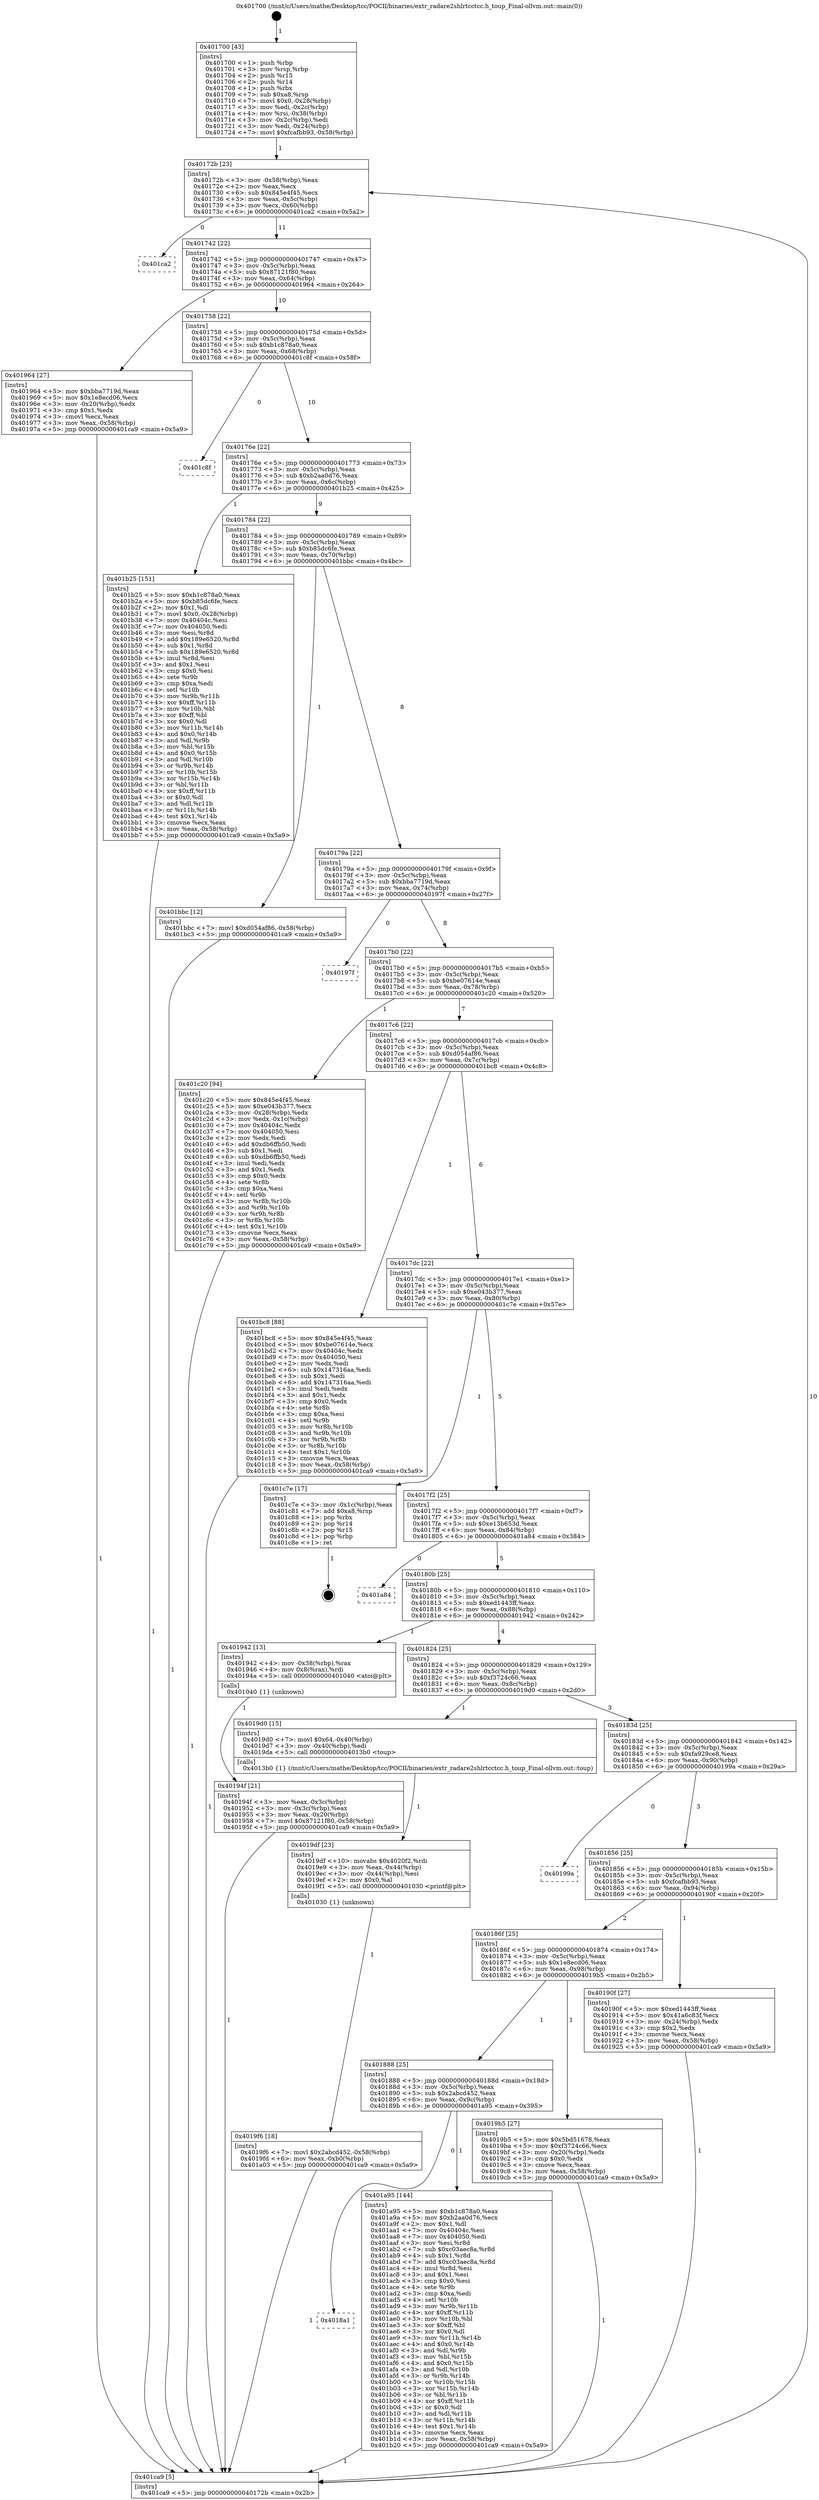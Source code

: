 digraph "0x401700" {
  label = "0x401700 (/mnt/c/Users/mathe/Desktop/tcc/POCII/binaries/extr_radare2shlrtcctcc.h_toup_Final-ollvm.out::main(0))"
  labelloc = "t"
  node[shape=record]

  Entry [label="",width=0.3,height=0.3,shape=circle,fillcolor=black,style=filled]
  "0x40172b" [label="{
     0x40172b [23]\l
     | [instrs]\l
     &nbsp;&nbsp;0x40172b \<+3\>: mov -0x58(%rbp),%eax\l
     &nbsp;&nbsp;0x40172e \<+2\>: mov %eax,%ecx\l
     &nbsp;&nbsp;0x401730 \<+6\>: sub $0x845e4f45,%ecx\l
     &nbsp;&nbsp;0x401736 \<+3\>: mov %eax,-0x5c(%rbp)\l
     &nbsp;&nbsp;0x401739 \<+3\>: mov %ecx,-0x60(%rbp)\l
     &nbsp;&nbsp;0x40173c \<+6\>: je 0000000000401ca2 \<main+0x5a2\>\l
  }"]
  "0x401ca2" [label="{
     0x401ca2\l
  }", style=dashed]
  "0x401742" [label="{
     0x401742 [22]\l
     | [instrs]\l
     &nbsp;&nbsp;0x401742 \<+5\>: jmp 0000000000401747 \<main+0x47\>\l
     &nbsp;&nbsp;0x401747 \<+3\>: mov -0x5c(%rbp),%eax\l
     &nbsp;&nbsp;0x40174a \<+5\>: sub $0x87121f80,%eax\l
     &nbsp;&nbsp;0x40174f \<+3\>: mov %eax,-0x64(%rbp)\l
     &nbsp;&nbsp;0x401752 \<+6\>: je 0000000000401964 \<main+0x264\>\l
  }"]
  Exit [label="",width=0.3,height=0.3,shape=circle,fillcolor=black,style=filled,peripheries=2]
  "0x401964" [label="{
     0x401964 [27]\l
     | [instrs]\l
     &nbsp;&nbsp;0x401964 \<+5\>: mov $0xbba7719d,%eax\l
     &nbsp;&nbsp;0x401969 \<+5\>: mov $0x1e8ecd06,%ecx\l
     &nbsp;&nbsp;0x40196e \<+3\>: mov -0x20(%rbp),%edx\l
     &nbsp;&nbsp;0x401971 \<+3\>: cmp $0x1,%edx\l
     &nbsp;&nbsp;0x401974 \<+3\>: cmovl %ecx,%eax\l
     &nbsp;&nbsp;0x401977 \<+3\>: mov %eax,-0x58(%rbp)\l
     &nbsp;&nbsp;0x40197a \<+5\>: jmp 0000000000401ca9 \<main+0x5a9\>\l
  }"]
  "0x401758" [label="{
     0x401758 [22]\l
     | [instrs]\l
     &nbsp;&nbsp;0x401758 \<+5\>: jmp 000000000040175d \<main+0x5d\>\l
     &nbsp;&nbsp;0x40175d \<+3\>: mov -0x5c(%rbp),%eax\l
     &nbsp;&nbsp;0x401760 \<+5\>: sub $0xb1c878a0,%eax\l
     &nbsp;&nbsp;0x401765 \<+3\>: mov %eax,-0x68(%rbp)\l
     &nbsp;&nbsp;0x401768 \<+6\>: je 0000000000401c8f \<main+0x58f\>\l
  }"]
  "0x4018a1" [label="{
     0x4018a1\l
  }", style=dashed]
  "0x401c8f" [label="{
     0x401c8f\l
  }", style=dashed]
  "0x40176e" [label="{
     0x40176e [22]\l
     | [instrs]\l
     &nbsp;&nbsp;0x40176e \<+5\>: jmp 0000000000401773 \<main+0x73\>\l
     &nbsp;&nbsp;0x401773 \<+3\>: mov -0x5c(%rbp),%eax\l
     &nbsp;&nbsp;0x401776 \<+5\>: sub $0xb2aa0d76,%eax\l
     &nbsp;&nbsp;0x40177b \<+3\>: mov %eax,-0x6c(%rbp)\l
     &nbsp;&nbsp;0x40177e \<+6\>: je 0000000000401b25 \<main+0x425\>\l
  }"]
  "0x401a95" [label="{
     0x401a95 [144]\l
     | [instrs]\l
     &nbsp;&nbsp;0x401a95 \<+5\>: mov $0xb1c878a0,%eax\l
     &nbsp;&nbsp;0x401a9a \<+5\>: mov $0xb2aa0d76,%ecx\l
     &nbsp;&nbsp;0x401a9f \<+2\>: mov $0x1,%dl\l
     &nbsp;&nbsp;0x401aa1 \<+7\>: mov 0x40404c,%esi\l
     &nbsp;&nbsp;0x401aa8 \<+7\>: mov 0x404050,%edi\l
     &nbsp;&nbsp;0x401aaf \<+3\>: mov %esi,%r8d\l
     &nbsp;&nbsp;0x401ab2 \<+7\>: sub $0xc03aec8a,%r8d\l
     &nbsp;&nbsp;0x401ab9 \<+4\>: sub $0x1,%r8d\l
     &nbsp;&nbsp;0x401abd \<+7\>: add $0xc03aec8a,%r8d\l
     &nbsp;&nbsp;0x401ac4 \<+4\>: imul %r8d,%esi\l
     &nbsp;&nbsp;0x401ac8 \<+3\>: and $0x1,%esi\l
     &nbsp;&nbsp;0x401acb \<+3\>: cmp $0x0,%esi\l
     &nbsp;&nbsp;0x401ace \<+4\>: sete %r9b\l
     &nbsp;&nbsp;0x401ad2 \<+3\>: cmp $0xa,%edi\l
     &nbsp;&nbsp;0x401ad5 \<+4\>: setl %r10b\l
     &nbsp;&nbsp;0x401ad9 \<+3\>: mov %r9b,%r11b\l
     &nbsp;&nbsp;0x401adc \<+4\>: xor $0xff,%r11b\l
     &nbsp;&nbsp;0x401ae0 \<+3\>: mov %r10b,%bl\l
     &nbsp;&nbsp;0x401ae3 \<+3\>: xor $0xff,%bl\l
     &nbsp;&nbsp;0x401ae6 \<+3\>: xor $0x0,%dl\l
     &nbsp;&nbsp;0x401ae9 \<+3\>: mov %r11b,%r14b\l
     &nbsp;&nbsp;0x401aec \<+4\>: and $0x0,%r14b\l
     &nbsp;&nbsp;0x401af0 \<+3\>: and %dl,%r9b\l
     &nbsp;&nbsp;0x401af3 \<+3\>: mov %bl,%r15b\l
     &nbsp;&nbsp;0x401af6 \<+4\>: and $0x0,%r15b\l
     &nbsp;&nbsp;0x401afa \<+3\>: and %dl,%r10b\l
     &nbsp;&nbsp;0x401afd \<+3\>: or %r9b,%r14b\l
     &nbsp;&nbsp;0x401b00 \<+3\>: or %r10b,%r15b\l
     &nbsp;&nbsp;0x401b03 \<+3\>: xor %r15b,%r14b\l
     &nbsp;&nbsp;0x401b06 \<+3\>: or %bl,%r11b\l
     &nbsp;&nbsp;0x401b09 \<+4\>: xor $0xff,%r11b\l
     &nbsp;&nbsp;0x401b0d \<+3\>: or $0x0,%dl\l
     &nbsp;&nbsp;0x401b10 \<+3\>: and %dl,%r11b\l
     &nbsp;&nbsp;0x401b13 \<+3\>: or %r11b,%r14b\l
     &nbsp;&nbsp;0x401b16 \<+4\>: test $0x1,%r14b\l
     &nbsp;&nbsp;0x401b1a \<+3\>: cmovne %ecx,%eax\l
     &nbsp;&nbsp;0x401b1d \<+3\>: mov %eax,-0x58(%rbp)\l
     &nbsp;&nbsp;0x401b20 \<+5\>: jmp 0000000000401ca9 \<main+0x5a9\>\l
  }"]
  "0x401b25" [label="{
     0x401b25 [151]\l
     | [instrs]\l
     &nbsp;&nbsp;0x401b25 \<+5\>: mov $0xb1c878a0,%eax\l
     &nbsp;&nbsp;0x401b2a \<+5\>: mov $0xb85dc6fe,%ecx\l
     &nbsp;&nbsp;0x401b2f \<+2\>: mov $0x1,%dl\l
     &nbsp;&nbsp;0x401b31 \<+7\>: movl $0x0,-0x28(%rbp)\l
     &nbsp;&nbsp;0x401b38 \<+7\>: mov 0x40404c,%esi\l
     &nbsp;&nbsp;0x401b3f \<+7\>: mov 0x404050,%edi\l
     &nbsp;&nbsp;0x401b46 \<+3\>: mov %esi,%r8d\l
     &nbsp;&nbsp;0x401b49 \<+7\>: add $0x189e6520,%r8d\l
     &nbsp;&nbsp;0x401b50 \<+4\>: sub $0x1,%r8d\l
     &nbsp;&nbsp;0x401b54 \<+7\>: sub $0x189e6520,%r8d\l
     &nbsp;&nbsp;0x401b5b \<+4\>: imul %r8d,%esi\l
     &nbsp;&nbsp;0x401b5f \<+3\>: and $0x1,%esi\l
     &nbsp;&nbsp;0x401b62 \<+3\>: cmp $0x0,%esi\l
     &nbsp;&nbsp;0x401b65 \<+4\>: sete %r9b\l
     &nbsp;&nbsp;0x401b69 \<+3\>: cmp $0xa,%edi\l
     &nbsp;&nbsp;0x401b6c \<+4\>: setl %r10b\l
     &nbsp;&nbsp;0x401b70 \<+3\>: mov %r9b,%r11b\l
     &nbsp;&nbsp;0x401b73 \<+4\>: xor $0xff,%r11b\l
     &nbsp;&nbsp;0x401b77 \<+3\>: mov %r10b,%bl\l
     &nbsp;&nbsp;0x401b7a \<+3\>: xor $0xff,%bl\l
     &nbsp;&nbsp;0x401b7d \<+3\>: xor $0x0,%dl\l
     &nbsp;&nbsp;0x401b80 \<+3\>: mov %r11b,%r14b\l
     &nbsp;&nbsp;0x401b83 \<+4\>: and $0x0,%r14b\l
     &nbsp;&nbsp;0x401b87 \<+3\>: and %dl,%r9b\l
     &nbsp;&nbsp;0x401b8a \<+3\>: mov %bl,%r15b\l
     &nbsp;&nbsp;0x401b8d \<+4\>: and $0x0,%r15b\l
     &nbsp;&nbsp;0x401b91 \<+3\>: and %dl,%r10b\l
     &nbsp;&nbsp;0x401b94 \<+3\>: or %r9b,%r14b\l
     &nbsp;&nbsp;0x401b97 \<+3\>: or %r10b,%r15b\l
     &nbsp;&nbsp;0x401b9a \<+3\>: xor %r15b,%r14b\l
     &nbsp;&nbsp;0x401b9d \<+3\>: or %bl,%r11b\l
     &nbsp;&nbsp;0x401ba0 \<+4\>: xor $0xff,%r11b\l
     &nbsp;&nbsp;0x401ba4 \<+3\>: or $0x0,%dl\l
     &nbsp;&nbsp;0x401ba7 \<+3\>: and %dl,%r11b\l
     &nbsp;&nbsp;0x401baa \<+3\>: or %r11b,%r14b\l
     &nbsp;&nbsp;0x401bad \<+4\>: test $0x1,%r14b\l
     &nbsp;&nbsp;0x401bb1 \<+3\>: cmovne %ecx,%eax\l
     &nbsp;&nbsp;0x401bb4 \<+3\>: mov %eax,-0x58(%rbp)\l
     &nbsp;&nbsp;0x401bb7 \<+5\>: jmp 0000000000401ca9 \<main+0x5a9\>\l
  }"]
  "0x401784" [label="{
     0x401784 [22]\l
     | [instrs]\l
     &nbsp;&nbsp;0x401784 \<+5\>: jmp 0000000000401789 \<main+0x89\>\l
     &nbsp;&nbsp;0x401789 \<+3\>: mov -0x5c(%rbp),%eax\l
     &nbsp;&nbsp;0x40178c \<+5\>: sub $0xb85dc6fe,%eax\l
     &nbsp;&nbsp;0x401791 \<+3\>: mov %eax,-0x70(%rbp)\l
     &nbsp;&nbsp;0x401794 \<+6\>: je 0000000000401bbc \<main+0x4bc\>\l
  }"]
  "0x4019f6" [label="{
     0x4019f6 [18]\l
     | [instrs]\l
     &nbsp;&nbsp;0x4019f6 \<+7\>: movl $0x2abcd452,-0x58(%rbp)\l
     &nbsp;&nbsp;0x4019fd \<+6\>: mov %eax,-0xb0(%rbp)\l
     &nbsp;&nbsp;0x401a03 \<+5\>: jmp 0000000000401ca9 \<main+0x5a9\>\l
  }"]
  "0x401bbc" [label="{
     0x401bbc [12]\l
     | [instrs]\l
     &nbsp;&nbsp;0x401bbc \<+7\>: movl $0xd054af86,-0x58(%rbp)\l
     &nbsp;&nbsp;0x401bc3 \<+5\>: jmp 0000000000401ca9 \<main+0x5a9\>\l
  }"]
  "0x40179a" [label="{
     0x40179a [22]\l
     | [instrs]\l
     &nbsp;&nbsp;0x40179a \<+5\>: jmp 000000000040179f \<main+0x9f\>\l
     &nbsp;&nbsp;0x40179f \<+3\>: mov -0x5c(%rbp),%eax\l
     &nbsp;&nbsp;0x4017a2 \<+5\>: sub $0xbba7719d,%eax\l
     &nbsp;&nbsp;0x4017a7 \<+3\>: mov %eax,-0x74(%rbp)\l
     &nbsp;&nbsp;0x4017aa \<+6\>: je 000000000040197f \<main+0x27f\>\l
  }"]
  "0x4019df" [label="{
     0x4019df [23]\l
     | [instrs]\l
     &nbsp;&nbsp;0x4019df \<+10\>: movabs $0x4020f2,%rdi\l
     &nbsp;&nbsp;0x4019e9 \<+3\>: mov %eax,-0x44(%rbp)\l
     &nbsp;&nbsp;0x4019ec \<+3\>: mov -0x44(%rbp),%esi\l
     &nbsp;&nbsp;0x4019ef \<+2\>: mov $0x0,%al\l
     &nbsp;&nbsp;0x4019f1 \<+5\>: call 0000000000401030 \<printf@plt\>\l
     | [calls]\l
     &nbsp;&nbsp;0x401030 \{1\} (unknown)\l
  }"]
  "0x40197f" [label="{
     0x40197f\l
  }", style=dashed]
  "0x4017b0" [label="{
     0x4017b0 [22]\l
     | [instrs]\l
     &nbsp;&nbsp;0x4017b0 \<+5\>: jmp 00000000004017b5 \<main+0xb5\>\l
     &nbsp;&nbsp;0x4017b5 \<+3\>: mov -0x5c(%rbp),%eax\l
     &nbsp;&nbsp;0x4017b8 \<+5\>: sub $0xbe07614e,%eax\l
     &nbsp;&nbsp;0x4017bd \<+3\>: mov %eax,-0x78(%rbp)\l
     &nbsp;&nbsp;0x4017c0 \<+6\>: je 0000000000401c20 \<main+0x520\>\l
  }"]
  "0x401888" [label="{
     0x401888 [25]\l
     | [instrs]\l
     &nbsp;&nbsp;0x401888 \<+5\>: jmp 000000000040188d \<main+0x18d\>\l
     &nbsp;&nbsp;0x40188d \<+3\>: mov -0x5c(%rbp),%eax\l
     &nbsp;&nbsp;0x401890 \<+5\>: sub $0x2abcd452,%eax\l
     &nbsp;&nbsp;0x401895 \<+6\>: mov %eax,-0x9c(%rbp)\l
     &nbsp;&nbsp;0x40189b \<+6\>: je 0000000000401a95 \<main+0x395\>\l
  }"]
  "0x401c20" [label="{
     0x401c20 [94]\l
     | [instrs]\l
     &nbsp;&nbsp;0x401c20 \<+5\>: mov $0x845e4f45,%eax\l
     &nbsp;&nbsp;0x401c25 \<+5\>: mov $0xe043b377,%ecx\l
     &nbsp;&nbsp;0x401c2a \<+3\>: mov -0x28(%rbp),%edx\l
     &nbsp;&nbsp;0x401c2d \<+3\>: mov %edx,-0x1c(%rbp)\l
     &nbsp;&nbsp;0x401c30 \<+7\>: mov 0x40404c,%edx\l
     &nbsp;&nbsp;0x401c37 \<+7\>: mov 0x404050,%esi\l
     &nbsp;&nbsp;0x401c3e \<+2\>: mov %edx,%edi\l
     &nbsp;&nbsp;0x401c40 \<+6\>: add $0xdb6ffb50,%edi\l
     &nbsp;&nbsp;0x401c46 \<+3\>: sub $0x1,%edi\l
     &nbsp;&nbsp;0x401c49 \<+6\>: sub $0xdb6ffb50,%edi\l
     &nbsp;&nbsp;0x401c4f \<+3\>: imul %edi,%edx\l
     &nbsp;&nbsp;0x401c52 \<+3\>: and $0x1,%edx\l
     &nbsp;&nbsp;0x401c55 \<+3\>: cmp $0x0,%edx\l
     &nbsp;&nbsp;0x401c58 \<+4\>: sete %r8b\l
     &nbsp;&nbsp;0x401c5c \<+3\>: cmp $0xa,%esi\l
     &nbsp;&nbsp;0x401c5f \<+4\>: setl %r9b\l
     &nbsp;&nbsp;0x401c63 \<+3\>: mov %r8b,%r10b\l
     &nbsp;&nbsp;0x401c66 \<+3\>: and %r9b,%r10b\l
     &nbsp;&nbsp;0x401c69 \<+3\>: xor %r9b,%r8b\l
     &nbsp;&nbsp;0x401c6c \<+3\>: or %r8b,%r10b\l
     &nbsp;&nbsp;0x401c6f \<+4\>: test $0x1,%r10b\l
     &nbsp;&nbsp;0x401c73 \<+3\>: cmovne %ecx,%eax\l
     &nbsp;&nbsp;0x401c76 \<+3\>: mov %eax,-0x58(%rbp)\l
     &nbsp;&nbsp;0x401c79 \<+5\>: jmp 0000000000401ca9 \<main+0x5a9\>\l
  }"]
  "0x4017c6" [label="{
     0x4017c6 [22]\l
     | [instrs]\l
     &nbsp;&nbsp;0x4017c6 \<+5\>: jmp 00000000004017cb \<main+0xcb\>\l
     &nbsp;&nbsp;0x4017cb \<+3\>: mov -0x5c(%rbp),%eax\l
     &nbsp;&nbsp;0x4017ce \<+5\>: sub $0xd054af86,%eax\l
     &nbsp;&nbsp;0x4017d3 \<+3\>: mov %eax,-0x7c(%rbp)\l
     &nbsp;&nbsp;0x4017d6 \<+6\>: je 0000000000401bc8 \<main+0x4c8\>\l
  }"]
  "0x4019b5" [label="{
     0x4019b5 [27]\l
     | [instrs]\l
     &nbsp;&nbsp;0x4019b5 \<+5\>: mov $0x5bd51678,%eax\l
     &nbsp;&nbsp;0x4019ba \<+5\>: mov $0xf3724c66,%ecx\l
     &nbsp;&nbsp;0x4019bf \<+3\>: mov -0x20(%rbp),%edx\l
     &nbsp;&nbsp;0x4019c2 \<+3\>: cmp $0x0,%edx\l
     &nbsp;&nbsp;0x4019c5 \<+3\>: cmove %ecx,%eax\l
     &nbsp;&nbsp;0x4019c8 \<+3\>: mov %eax,-0x58(%rbp)\l
     &nbsp;&nbsp;0x4019cb \<+5\>: jmp 0000000000401ca9 \<main+0x5a9\>\l
  }"]
  "0x401bc8" [label="{
     0x401bc8 [88]\l
     | [instrs]\l
     &nbsp;&nbsp;0x401bc8 \<+5\>: mov $0x845e4f45,%eax\l
     &nbsp;&nbsp;0x401bcd \<+5\>: mov $0xbe07614e,%ecx\l
     &nbsp;&nbsp;0x401bd2 \<+7\>: mov 0x40404c,%edx\l
     &nbsp;&nbsp;0x401bd9 \<+7\>: mov 0x404050,%esi\l
     &nbsp;&nbsp;0x401be0 \<+2\>: mov %edx,%edi\l
     &nbsp;&nbsp;0x401be2 \<+6\>: sub $0x147316aa,%edi\l
     &nbsp;&nbsp;0x401be8 \<+3\>: sub $0x1,%edi\l
     &nbsp;&nbsp;0x401beb \<+6\>: add $0x147316aa,%edi\l
     &nbsp;&nbsp;0x401bf1 \<+3\>: imul %edi,%edx\l
     &nbsp;&nbsp;0x401bf4 \<+3\>: and $0x1,%edx\l
     &nbsp;&nbsp;0x401bf7 \<+3\>: cmp $0x0,%edx\l
     &nbsp;&nbsp;0x401bfa \<+4\>: sete %r8b\l
     &nbsp;&nbsp;0x401bfe \<+3\>: cmp $0xa,%esi\l
     &nbsp;&nbsp;0x401c01 \<+4\>: setl %r9b\l
     &nbsp;&nbsp;0x401c05 \<+3\>: mov %r8b,%r10b\l
     &nbsp;&nbsp;0x401c08 \<+3\>: and %r9b,%r10b\l
     &nbsp;&nbsp;0x401c0b \<+3\>: xor %r9b,%r8b\l
     &nbsp;&nbsp;0x401c0e \<+3\>: or %r8b,%r10b\l
     &nbsp;&nbsp;0x401c11 \<+4\>: test $0x1,%r10b\l
     &nbsp;&nbsp;0x401c15 \<+3\>: cmovne %ecx,%eax\l
     &nbsp;&nbsp;0x401c18 \<+3\>: mov %eax,-0x58(%rbp)\l
     &nbsp;&nbsp;0x401c1b \<+5\>: jmp 0000000000401ca9 \<main+0x5a9\>\l
  }"]
  "0x4017dc" [label="{
     0x4017dc [22]\l
     | [instrs]\l
     &nbsp;&nbsp;0x4017dc \<+5\>: jmp 00000000004017e1 \<main+0xe1\>\l
     &nbsp;&nbsp;0x4017e1 \<+3\>: mov -0x5c(%rbp),%eax\l
     &nbsp;&nbsp;0x4017e4 \<+5\>: sub $0xe043b377,%eax\l
     &nbsp;&nbsp;0x4017e9 \<+3\>: mov %eax,-0x80(%rbp)\l
     &nbsp;&nbsp;0x4017ec \<+6\>: je 0000000000401c7e \<main+0x57e\>\l
  }"]
  "0x40194f" [label="{
     0x40194f [21]\l
     | [instrs]\l
     &nbsp;&nbsp;0x40194f \<+3\>: mov %eax,-0x3c(%rbp)\l
     &nbsp;&nbsp;0x401952 \<+3\>: mov -0x3c(%rbp),%eax\l
     &nbsp;&nbsp;0x401955 \<+3\>: mov %eax,-0x20(%rbp)\l
     &nbsp;&nbsp;0x401958 \<+7\>: movl $0x87121f80,-0x58(%rbp)\l
     &nbsp;&nbsp;0x40195f \<+5\>: jmp 0000000000401ca9 \<main+0x5a9\>\l
  }"]
  "0x401c7e" [label="{
     0x401c7e [17]\l
     | [instrs]\l
     &nbsp;&nbsp;0x401c7e \<+3\>: mov -0x1c(%rbp),%eax\l
     &nbsp;&nbsp;0x401c81 \<+7\>: add $0xa8,%rsp\l
     &nbsp;&nbsp;0x401c88 \<+1\>: pop %rbx\l
     &nbsp;&nbsp;0x401c89 \<+2\>: pop %r14\l
     &nbsp;&nbsp;0x401c8b \<+2\>: pop %r15\l
     &nbsp;&nbsp;0x401c8d \<+1\>: pop %rbp\l
     &nbsp;&nbsp;0x401c8e \<+1\>: ret\l
  }"]
  "0x4017f2" [label="{
     0x4017f2 [25]\l
     | [instrs]\l
     &nbsp;&nbsp;0x4017f2 \<+5\>: jmp 00000000004017f7 \<main+0xf7\>\l
     &nbsp;&nbsp;0x4017f7 \<+3\>: mov -0x5c(%rbp),%eax\l
     &nbsp;&nbsp;0x4017fa \<+5\>: sub $0xe13b653d,%eax\l
     &nbsp;&nbsp;0x4017ff \<+6\>: mov %eax,-0x84(%rbp)\l
     &nbsp;&nbsp;0x401805 \<+6\>: je 0000000000401a84 \<main+0x384\>\l
  }"]
  "0x401700" [label="{
     0x401700 [43]\l
     | [instrs]\l
     &nbsp;&nbsp;0x401700 \<+1\>: push %rbp\l
     &nbsp;&nbsp;0x401701 \<+3\>: mov %rsp,%rbp\l
     &nbsp;&nbsp;0x401704 \<+2\>: push %r15\l
     &nbsp;&nbsp;0x401706 \<+2\>: push %r14\l
     &nbsp;&nbsp;0x401708 \<+1\>: push %rbx\l
     &nbsp;&nbsp;0x401709 \<+7\>: sub $0xa8,%rsp\l
     &nbsp;&nbsp;0x401710 \<+7\>: movl $0x0,-0x28(%rbp)\l
     &nbsp;&nbsp;0x401717 \<+3\>: mov %edi,-0x2c(%rbp)\l
     &nbsp;&nbsp;0x40171a \<+4\>: mov %rsi,-0x38(%rbp)\l
     &nbsp;&nbsp;0x40171e \<+3\>: mov -0x2c(%rbp),%edi\l
     &nbsp;&nbsp;0x401721 \<+3\>: mov %edi,-0x24(%rbp)\l
     &nbsp;&nbsp;0x401724 \<+7\>: movl $0xfcafbb93,-0x58(%rbp)\l
  }"]
  "0x401a84" [label="{
     0x401a84\l
  }", style=dashed]
  "0x40180b" [label="{
     0x40180b [25]\l
     | [instrs]\l
     &nbsp;&nbsp;0x40180b \<+5\>: jmp 0000000000401810 \<main+0x110\>\l
     &nbsp;&nbsp;0x401810 \<+3\>: mov -0x5c(%rbp),%eax\l
     &nbsp;&nbsp;0x401813 \<+5\>: sub $0xed1443ff,%eax\l
     &nbsp;&nbsp;0x401818 \<+6\>: mov %eax,-0x88(%rbp)\l
     &nbsp;&nbsp;0x40181e \<+6\>: je 0000000000401942 \<main+0x242\>\l
  }"]
  "0x401ca9" [label="{
     0x401ca9 [5]\l
     | [instrs]\l
     &nbsp;&nbsp;0x401ca9 \<+5\>: jmp 000000000040172b \<main+0x2b\>\l
  }"]
  "0x401942" [label="{
     0x401942 [13]\l
     | [instrs]\l
     &nbsp;&nbsp;0x401942 \<+4\>: mov -0x38(%rbp),%rax\l
     &nbsp;&nbsp;0x401946 \<+4\>: mov 0x8(%rax),%rdi\l
     &nbsp;&nbsp;0x40194a \<+5\>: call 0000000000401040 \<atoi@plt\>\l
     | [calls]\l
     &nbsp;&nbsp;0x401040 \{1\} (unknown)\l
  }"]
  "0x401824" [label="{
     0x401824 [25]\l
     | [instrs]\l
     &nbsp;&nbsp;0x401824 \<+5\>: jmp 0000000000401829 \<main+0x129\>\l
     &nbsp;&nbsp;0x401829 \<+3\>: mov -0x5c(%rbp),%eax\l
     &nbsp;&nbsp;0x40182c \<+5\>: sub $0xf3724c66,%eax\l
     &nbsp;&nbsp;0x401831 \<+6\>: mov %eax,-0x8c(%rbp)\l
     &nbsp;&nbsp;0x401837 \<+6\>: je 00000000004019d0 \<main+0x2d0\>\l
  }"]
  "0x40186f" [label="{
     0x40186f [25]\l
     | [instrs]\l
     &nbsp;&nbsp;0x40186f \<+5\>: jmp 0000000000401874 \<main+0x174\>\l
     &nbsp;&nbsp;0x401874 \<+3\>: mov -0x5c(%rbp),%eax\l
     &nbsp;&nbsp;0x401877 \<+5\>: sub $0x1e8ecd06,%eax\l
     &nbsp;&nbsp;0x40187c \<+6\>: mov %eax,-0x98(%rbp)\l
     &nbsp;&nbsp;0x401882 \<+6\>: je 00000000004019b5 \<main+0x2b5\>\l
  }"]
  "0x4019d0" [label="{
     0x4019d0 [15]\l
     | [instrs]\l
     &nbsp;&nbsp;0x4019d0 \<+7\>: movl $0x64,-0x40(%rbp)\l
     &nbsp;&nbsp;0x4019d7 \<+3\>: mov -0x40(%rbp),%edi\l
     &nbsp;&nbsp;0x4019da \<+5\>: call 00000000004013b0 \<toup\>\l
     | [calls]\l
     &nbsp;&nbsp;0x4013b0 \{1\} (/mnt/c/Users/mathe/Desktop/tcc/POCII/binaries/extr_radare2shlrtcctcc.h_toup_Final-ollvm.out::toup)\l
  }"]
  "0x40183d" [label="{
     0x40183d [25]\l
     | [instrs]\l
     &nbsp;&nbsp;0x40183d \<+5\>: jmp 0000000000401842 \<main+0x142\>\l
     &nbsp;&nbsp;0x401842 \<+3\>: mov -0x5c(%rbp),%eax\l
     &nbsp;&nbsp;0x401845 \<+5\>: sub $0xfa929ce8,%eax\l
     &nbsp;&nbsp;0x40184a \<+6\>: mov %eax,-0x90(%rbp)\l
     &nbsp;&nbsp;0x401850 \<+6\>: je 000000000040199a \<main+0x29a\>\l
  }"]
  "0x40190f" [label="{
     0x40190f [27]\l
     | [instrs]\l
     &nbsp;&nbsp;0x40190f \<+5\>: mov $0xed1443ff,%eax\l
     &nbsp;&nbsp;0x401914 \<+5\>: mov $0x41a6c83f,%ecx\l
     &nbsp;&nbsp;0x401919 \<+3\>: mov -0x24(%rbp),%edx\l
     &nbsp;&nbsp;0x40191c \<+3\>: cmp $0x2,%edx\l
     &nbsp;&nbsp;0x40191f \<+3\>: cmovne %ecx,%eax\l
     &nbsp;&nbsp;0x401922 \<+3\>: mov %eax,-0x58(%rbp)\l
     &nbsp;&nbsp;0x401925 \<+5\>: jmp 0000000000401ca9 \<main+0x5a9\>\l
  }"]
  "0x40199a" [label="{
     0x40199a\l
  }", style=dashed]
  "0x401856" [label="{
     0x401856 [25]\l
     | [instrs]\l
     &nbsp;&nbsp;0x401856 \<+5\>: jmp 000000000040185b \<main+0x15b\>\l
     &nbsp;&nbsp;0x40185b \<+3\>: mov -0x5c(%rbp),%eax\l
     &nbsp;&nbsp;0x40185e \<+5\>: sub $0xfcafbb93,%eax\l
     &nbsp;&nbsp;0x401863 \<+6\>: mov %eax,-0x94(%rbp)\l
     &nbsp;&nbsp;0x401869 \<+6\>: je 000000000040190f \<main+0x20f\>\l
  }"]
  Entry -> "0x401700" [label=" 1"]
  "0x40172b" -> "0x401ca2" [label=" 0"]
  "0x40172b" -> "0x401742" [label=" 11"]
  "0x401c7e" -> Exit [label=" 1"]
  "0x401742" -> "0x401964" [label=" 1"]
  "0x401742" -> "0x401758" [label=" 10"]
  "0x401c20" -> "0x401ca9" [label=" 1"]
  "0x401758" -> "0x401c8f" [label=" 0"]
  "0x401758" -> "0x40176e" [label=" 10"]
  "0x401bc8" -> "0x401ca9" [label=" 1"]
  "0x40176e" -> "0x401b25" [label=" 1"]
  "0x40176e" -> "0x401784" [label=" 9"]
  "0x401bbc" -> "0x401ca9" [label=" 1"]
  "0x401784" -> "0x401bbc" [label=" 1"]
  "0x401784" -> "0x40179a" [label=" 8"]
  "0x401a95" -> "0x401ca9" [label=" 1"]
  "0x40179a" -> "0x40197f" [label=" 0"]
  "0x40179a" -> "0x4017b0" [label=" 8"]
  "0x401888" -> "0x4018a1" [label=" 0"]
  "0x4017b0" -> "0x401c20" [label=" 1"]
  "0x4017b0" -> "0x4017c6" [label=" 7"]
  "0x401888" -> "0x401a95" [label=" 1"]
  "0x4017c6" -> "0x401bc8" [label=" 1"]
  "0x4017c6" -> "0x4017dc" [label=" 6"]
  "0x401b25" -> "0x401ca9" [label=" 1"]
  "0x4017dc" -> "0x401c7e" [label=" 1"]
  "0x4017dc" -> "0x4017f2" [label=" 5"]
  "0x4019df" -> "0x4019f6" [label=" 1"]
  "0x4017f2" -> "0x401a84" [label=" 0"]
  "0x4017f2" -> "0x40180b" [label=" 5"]
  "0x4019d0" -> "0x4019df" [label=" 1"]
  "0x40180b" -> "0x401942" [label=" 1"]
  "0x40180b" -> "0x401824" [label=" 4"]
  "0x4019b5" -> "0x401ca9" [label=" 1"]
  "0x401824" -> "0x4019d0" [label=" 1"]
  "0x401824" -> "0x40183d" [label=" 3"]
  "0x40186f" -> "0x401888" [label=" 1"]
  "0x40183d" -> "0x40199a" [label=" 0"]
  "0x40183d" -> "0x401856" [label=" 3"]
  "0x40186f" -> "0x4019b5" [label=" 1"]
  "0x401856" -> "0x40190f" [label=" 1"]
  "0x401856" -> "0x40186f" [label=" 2"]
  "0x40190f" -> "0x401ca9" [label=" 1"]
  "0x401700" -> "0x40172b" [label=" 1"]
  "0x401ca9" -> "0x40172b" [label=" 10"]
  "0x401942" -> "0x40194f" [label=" 1"]
  "0x40194f" -> "0x401ca9" [label=" 1"]
  "0x401964" -> "0x401ca9" [label=" 1"]
  "0x4019f6" -> "0x401ca9" [label=" 1"]
}
